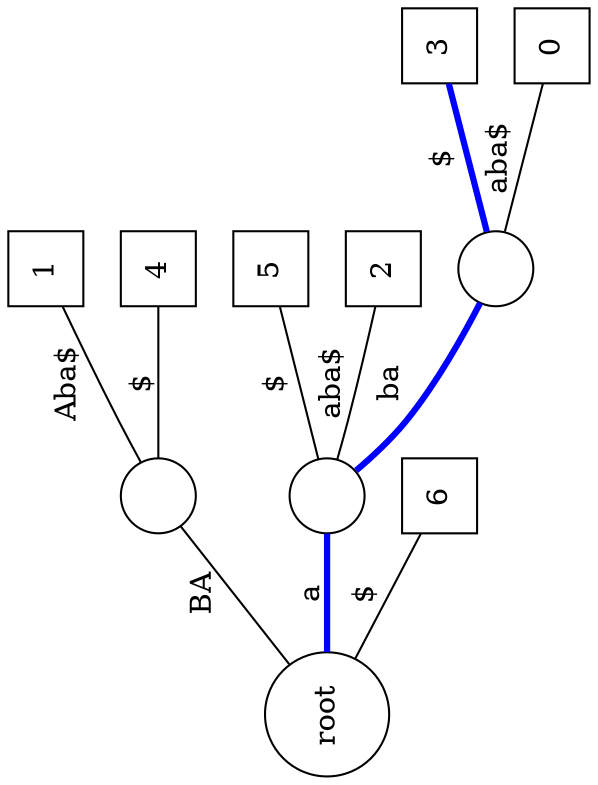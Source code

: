  graph tree_4 {
 rankdir=LR;
 orientation=landscape;
 size = 10;

1   [shape="circle", label="root"];
2   [shape="circle", label=""];
3   [shape="square", label="1"];
4   [shape="square", label="4"];
5   [shape="circle", label=""];
6   [shape="square", label="5"];
7   [shape="square", label="2"];
8   [shape="circle", label=""];
9   [shape="square", label="3"];
10  [shape="square", label="0"];
11  [shape="square", label="6"];

 1 -- 2 [label="BA"];
 2 -- 3 [label="Aba$"];
 2 -- 4 [label="$"];
 
 1 -- 5 [label="a",color="blue", penwidth="3.0"];
 5 -- 6 [label="$"];
 5 -- 7 [label="aba$"];
 5 -- 8 [label="ba", color="blue", penwidth="3.0"];
 8 -- 9 [label="$", color="blue", penwidth="3.0"];
 8 -- 10 [label="aba$"];

 1 -- 11 [label="$"];
 
  

 }